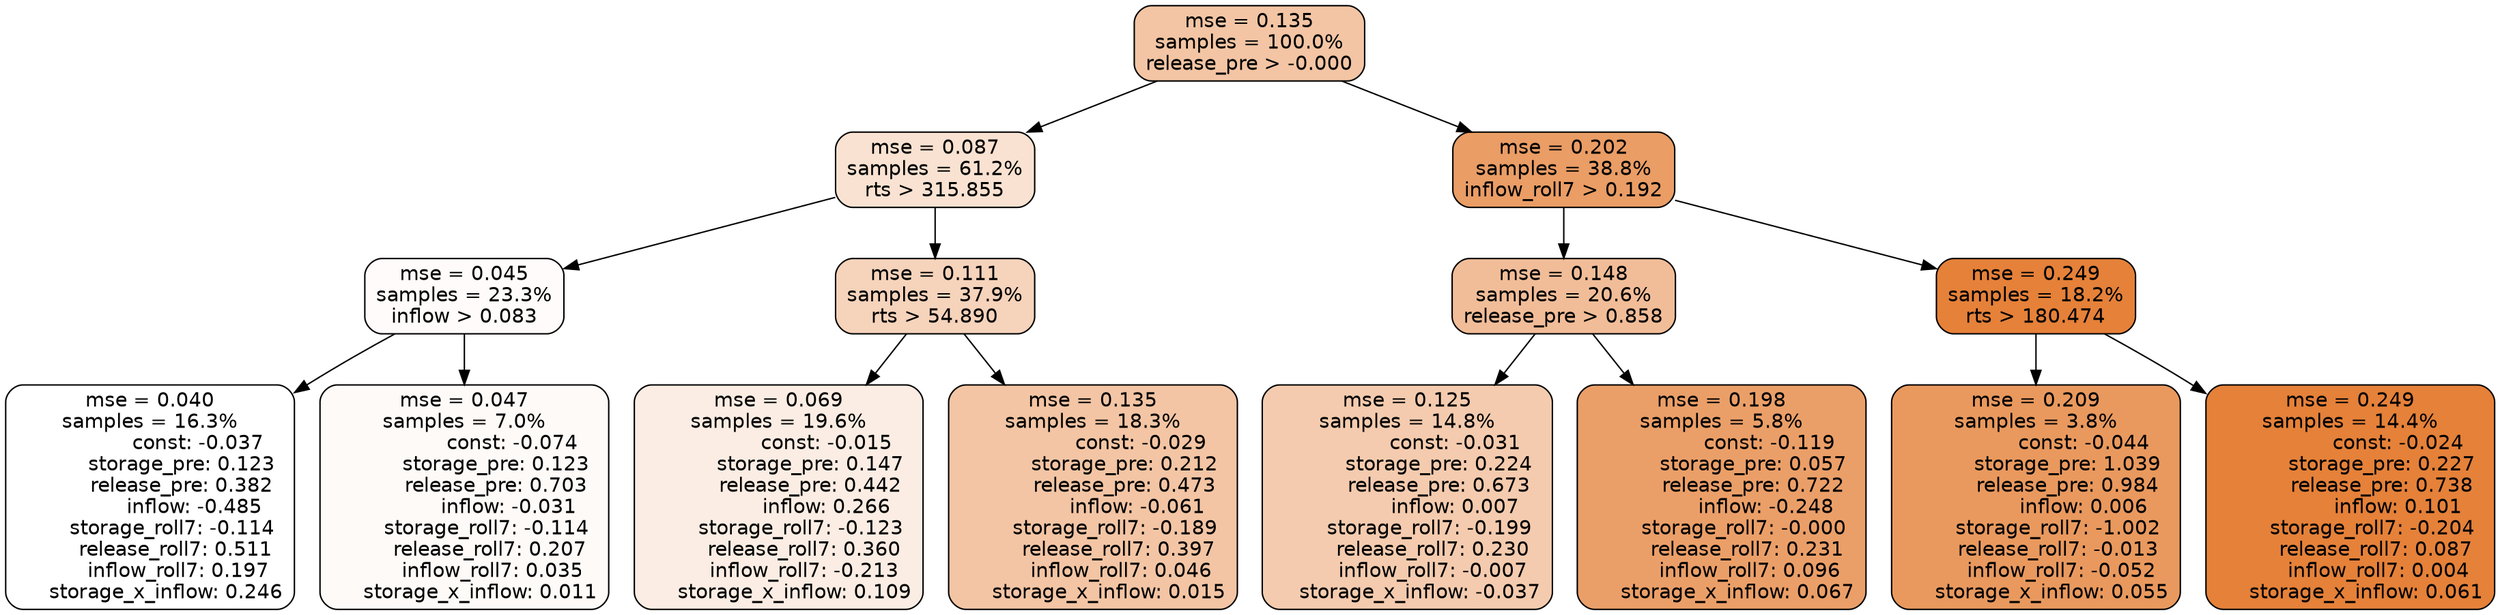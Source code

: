 digraph tree {
node [shape=rectangle, style="filled, rounded", color="black", fontname=helvetica] ;
edge [fontname=helvetica] ;
	"0" [label="mse = 0.135
samples = 100.0%
release_pre > -0.000", fillcolor="#f3c5a4"]
	"1" [label="mse = 0.087
samples = 61.2%
rts > 315.855", fillcolor="#f9e2d1"]
	"8" [label="mse = 0.202
samples = 38.8%
inflow_roll7 > 0.192", fillcolor="#ea9d65"]
	"5" [label="mse = 0.045
samples = 23.3%
inflow > 0.083", fillcolor="#fefbfa"]
	"2" [label="mse = 0.111
samples = 37.9%
rts > 54.890", fillcolor="#f6d3bb"]
	"9" [label="mse = 0.148
samples = 20.6%
release_pre > 0.858", fillcolor="#f1bd98"]
	"12" [label="mse = 0.249
samples = 18.2%
rts > 180.474", fillcolor="#e58139"]
	"6" [label="mse = 0.040
samples = 16.3%
               const: -0.037
          storage_pre: 0.123
          release_pre: 0.382
              inflow: -0.485
       storage_roll7: -0.114
        release_roll7: 0.511
         inflow_roll7: 0.197
     storage_x_inflow: 0.246", fillcolor="#ffffff"]
	"7" [label="mse = 0.047
samples = 7.0%
               const: -0.074
          storage_pre: 0.123
          release_pre: 0.703
              inflow: -0.031
       storage_roll7: -0.114
        release_roll7: 0.207
         inflow_roll7: 0.035
     storage_x_inflow: 0.011", fillcolor="#fefaf7"]
	"3" [label="mse = 0.069
samples = 19.6%
               const: -0.015
          storage_pre: 0.147
          release_pre: 0.442
               inflow: 0.266
       storage_roll7: -0.123
        release_roll7: 0.360
        inflow_roll7: -0.213
     storage_x_inflow: 0.109", fillcolor="#fbede3"]
	"4" [label="mse = 0.135
samples = 18.3%
               const: -0.029
          storage_pre: 0.212
          release_pre: 0.473
              inflow: -0.061
       storage_roll7: -0.189
        release_roll7: 0.397
         inflow_roll7: 0.046
     storage_x_inflow: 0.015", fillcolor="#f3c5a4"]
	"10" [label="mse = 0.125
samples = 14.8%
               const: -0.031
          storage_pre: 0.224
          release_pre: 0.673
               inflow: 0.007
       storage_roll7: -0.199
        release_roll7: 0.230
        inflow_roll7: -0.007
    storage_x_inflow: -0.037", fillcolor="#f4cbae"]
	"11" [label="mse = 0.198
samples = 5.8%
               const: -0.119
          storage_pre: 0.057
          release_pre: 0.722
              inflow: -0.248
       storage_roll7: -0.000
        release_roll7: 0.231
         inflow_roll7: 0.096
     storage_x_inflow: 0.067", fillcolor="#eb9f68"]
	"14" [label="mse = 0.209
samples = 3.8%
               const: -0.044
          storage_pre: 1.039
          release_pre: 0.984
               inflow: 0.006
       storage_roll7: -1.002
       release_roll7: -0.013
        inflow_roll7: -0.052
     storage_x_inflow: 0.055", fillcolor="#e9995e"]
	"13" [label="mse = 0.249
samples = 14.4%
               const: -0.024
          storage_pre: 0.227
          release_pre: 0.738
               inflow: 0.101
       storage_roll7: -0.204
        release_roll7: 0.087
         inflow_roll7: 0.004
     storage_x_inflow: 0.061", fillcolor="#e58139"]

	"0" -> "1"
	"0" -> "8"
	"1" -> "2"
	"1" -> "5"
	"8" -> "9"
	"8" -> "12"
	"5" -> "6"
	"5" -> "7"
	"2" -> "3"
	"2" -> "4"
	"9" -> "10"
	"9" -> "11"
	"12" -> "13"
	"12" -> "14"
}